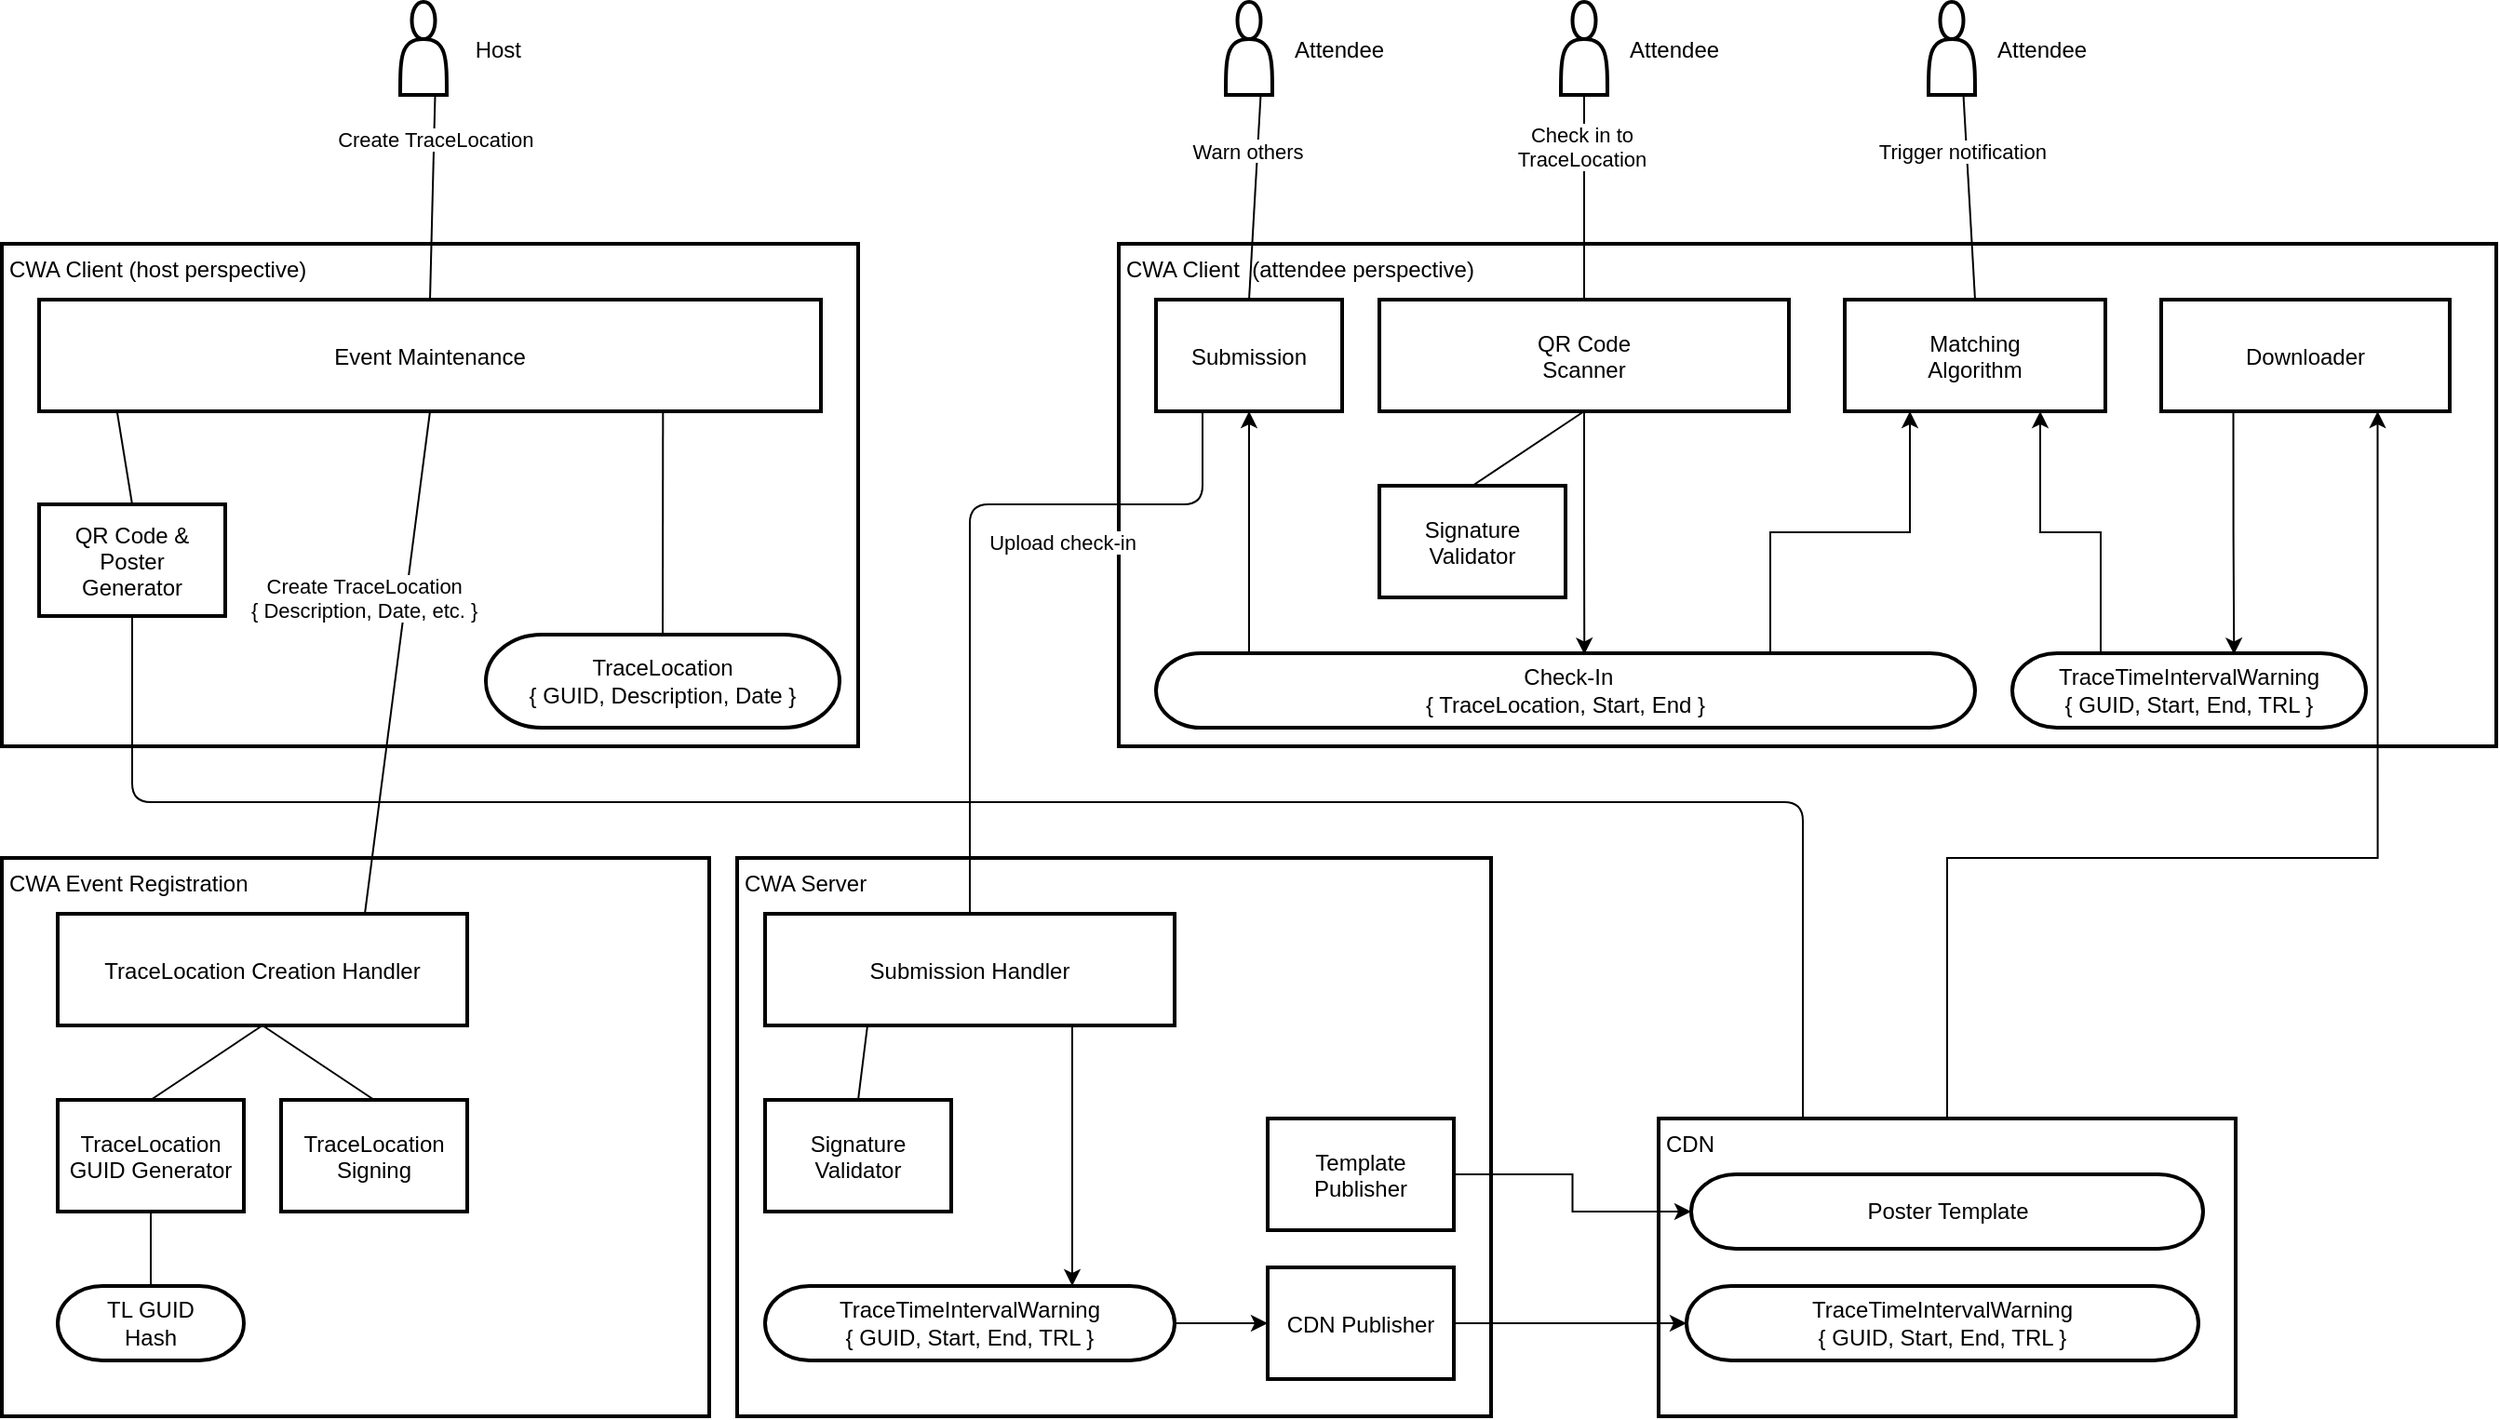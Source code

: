 <mxfile scale="1" border="10" version="14.2.4" type="embed">
    <diagram id="y4RHKREWKgkQFSqtG2Zm" name="Page-1">
        <mxGraphModel dx="1286" dy="877" grid="1" gridSize="10" guides="1" tooltips="1" connect="1" arrows="1" fold="1" page="1" pageScale="1" pageWidth="1654" pageHeight="1169" background="#FFFFFF" math="0" shadow="0">
            <root>
                <mxCell id="0"/>
                <mxCell id="1" parent="0"/>
                <mxCell id="80" value="CWA Server&#10;&#10;&#10;&#10;&#10;&#10;" style="shape=agent;offsetSize=8;strokeWidth=2;align=left;verticalAlign=top;spacingLeft=2;" parent="1" vertex="1">
                    <mxGeometry x="435" y="490" width="405" height="300" as="geometry"/>
                </mxCell>
                <mxCell id="2" value="CWA Client (host perspective)" style="shape=agent;offsetSize=8;strokeWidth=2;align=left;spacing=2;verticalAlign=top;spacingTop=0;spacingLeft=2;" parent="1" vertex="1">
                    <mxGeometry x="40" y="160" width="460" height="270" as="geometry"/>
                </mxCell>
                <mxCell id="4" value="    Host" style="shape=actor;horizontalLabelPosition=right;align=left;labelPosition=right;strokeWidth=2;" parent="1" vertex="1">
                    <mxGeometry x="254" y="30" width="25" height="50" as="geometry"/>
                </mxCell>
                <mxCell id="5" value="TraceLocation&lt;br&gt;{ GUID, Description, Date }" style="rounded=1;whiteSpace=wrap;html=1;arcSize=60;strokeWidth=2;" parent="1" vertex="1">
                    <mxGeometry x="300" y="370" width="190" height="50" as="geometry"/>
                </mxCell>
                <mxCell id="6" value="CWA Client  (attendee perspective)" style="shape=agent;offsetSize=8;strokeWidth=2;spacingTop=0;align=left;verticalAlign=top;spacing=2;spacingLeft=2;" parent="1" vertex="1">
                    <mxGeometry x="640" y="160" width="740" height="270" as="geometry"/>
                </mxCell>
                <mxCell id="68" style="edgeStyle=orthogonalEdgeStyle;rounded=0;orthogonalLoop=1;jettySize=auto;html=1;entryX=0.5;entryY=1;entryDx=0;entryDy=0;" parent="1" source="7" target="66" edge="1">
                    <mxGeometry relative="1" as="geometry">
                        <Array as="points">
                            <mxPoint x="710" y="370"/>
                            <mxPoint x="710" y="370"/>
                        </Array>
                    </mxGeometry>
                </mxCell>
                <mxCell id="7" value="&amp;nbsp;Check-In&lt;br&gt;{ TraceLocation, Start, End }" style="rounded=1;whiteSpace=wrap;html=1;arcSize=60;strokeWidth=2;" parent="1" vertex="1">
                    <mxGeometry x="660" y="380" width="440" height="40" as="geometry"/>
                </mxCell>
                <mxCell id="8" value="   Attendee" style="shape=actor;horizontalLabelPosition=right;align=left;labelPosition=right;strokeWidth=2;" parent="1" vertex="1">
                    <mxGeometry x="877.5" y="30" width="25" height="50" as="geometry"/>
                </mxCell>
                <mxCell id="10" value="Create TraceLocation" style="shape=useedge;vertical=true;endArrow=none;useSignPosition=left;useSignDirection=south;entryX=0.75;entryY=1;entryDx=0;entryDy=0;exitX=0.5;exitY=0;exitDx=0;exitDy=0;dx=3;dy=50;" parent="1" source="56" target="4" edge="1">
                    <mxGeometry x="0.572" y="-1" height="160" relative="1" as="geometry">
                        <mxPoint x="320" y="320" as="sourcePoint"/>
                        <mxPoint x="320" y="160" as="targetPoint"/>
                        <mxPoint as="offset"/>
                    </mxGeometry>
                </mxCell>
                <mxCell id="11" value="Check in to &#10;TraceLocation" style="shape=useedge;vertical=true;endArrow=none;useSignPosition=left;useSignDirection=south;entryX=0.5;entryY=1;entryDx=0;entryDy=0;exitX=0.5;exitY=0;exitDx=0;exitDy=0;dx=4;dy=50;" parent="1" source="48" target="8" edge="1">
                    <mxGeometry x="0.501" y="1" height="160" relative="1" as="geometry">
                        <mxPoint x="450" y="320" as="sourcePoint"/>
                        <mxPoint x="450" y="160" as="targetPoint"/>
                        <mxPoint as="offset"/>
                    </mxGeometry>
                </mxCell>
                <mxCell id="13" value="CWA Event Registration" style="shape=agent;offsetSize=8;strokeWidth=2;align=left;verticalAlign=top;spacingLeft=2;" parent="1" vertex="1">
                    <mxGeometry x="40" y="490" width="380" height="300" as="geometry"/>
                </mxCell>
                <mxCell id="78" style="edgeStyle=orthogonalEdgeStyle;rounded=0;orthogonalLoop=1;jettySize=auto;html=1;entryX=0.75;entryY=1;entryDx=0;entryDy=0;" parent="1" source="14" target="52" edge="1">
                    <mxGeometry relative="1" as="geometry">
                        <Array as="points">
                            <mxPoint x="1085" y="490"/>
                            <mxPoint x="1316" y="490"/>
                        </Array>
                    </mxGeometry>
                </mxCell>
                <mxCell id="14" value="CDN" style="shape=agent;offsetSize=8;strokeWidth=2;spacingLeft=2;align=left;verticalAlign=top;" parent="1" vertex="1">
                    <mxGeometry x="930" y="630" width="310" height="160" as="geometry"/>
                </mxCell>
                <mxCell id="15" value="TraceTimeIntervalWarning&lt;br&gt;{ GUID, Start, End, TRL }" style="rounded=1;whiteSpace=wrap;html=1;arcSize=60;strokeWidth=2;" parent="1" vertex="1">
                    <mxGeometry x="945" y="720" width="275" height="40" as="geometry"/>
                </mxCell>
                <mxCell id="90" style="edgeStyle=orthogonalEdgeStyle;rounded=0;orthogonalLoop=1;jettySize=auto;html=1;entryX=0;entryY=0.5;entryDx=0;entryDy=0;" parent="1" source="16" target="40" edge="1">
                    <mxGeometry relative="1" as="geometry"/>
                </mxCell>
                <mxCell id="16" value="TraceTimeIntervalWarning&lt;br&gt;{ GUID, Start, End, TRL }" style="rounded=1;whiteSpace=wrap;html=1;arcSize=60;strokeWidth=2;" parent="1" vertex="1">
                    <mxGeometry x="450" y="720" width="220" height="40" as="geometry"/>
                </mxCell>
                <mxCell id="18" value="TL GUID &lt;br&gt;Hash" style="rounded=1;whiteSpace=wrap;html=1;arcSize=60;strokeWidth=2;" parent="1" vertex="1">
                    <mxGeometry x="70" y="720" width="100" height="40" as="geometry"/>
                </mxCell>
                <mxCell id="22" value="Upload check-in" style="shape=useedge;vertical=true;edgeStyle=elbowEdgeStyle;elbow=vertical;endArrow=none;useSignPosition=up;useSignDirection=east;exitX=0.25;exitY=1;exitDx=0;exitDy=0;" parent="1" source="66" target="38" edge="1">
                    <mxGeometry x="-0.367" y="20" width="70" height="160" relative="1" as="geometry">
                        <mxPoint x="280" y="400" as="sourcePoint"/>
                        <mxPoint x="460" y="410" as="targetPoint"/>
                        <mxPoint as="offset"/>
                        <Array as="points">
                            <mxPoint x="560" y="300"/>
                        </Array>
                    </mxGeometry>
                </mxCell>
                <mxCell id="72" style="edgeStyle=orthogonalEdgeStyle;rounded=0;orthogonalLoop=1;jettySize=auto;html=1;entryX=0.75;entryY=1;entryDx=0;entryDy=0;exitX=0.25;exitY=0;exitDx=0;exitDy=0;" parent="1" source="26" target="45" edge="1">
                    <mxGeometry relative="1" as="geometry"/>
                </mxCell>
                <mxCell id="26" value="TraceTimeIntervalWarning&lt;br&gt;{ GUID, Start, End, TRL }" style="rounded=1;whiteSpace=wrap;html=1;arcSize=60;strokeWidth=2;" parent="1" vertex="1">
                    <mxGeometry x="1120" y="380" width="190" height="40" as="geometry"/>
                </mxCell>
                <mxCell id="28" value="TraceLocation Creation Handler" style="shape=agent;offsetSize=8;strokeWidth=2;align=center;" parent="1" vertex="1">
                    <mxGeometry x="70" y="520" width="220" height="60" as="geometry"/>
                </mxCell>
                <mxCell id="29" value="TraceLocation&#10;GUID Generator" style="shape=agent;offsetSize=8;strokeWidth=2;align=center;" parent="1" vertex="1">
                    <mxGeometry x="70" y="620" width="100" height="60" as="geometry"/>
                </mxCell>
                <mxCell id="31" value="TraceLocation&#10;Signing" style="shape=agent;offsetSize=8;strokeWidth=2;align=center;" parent="1" vertex="1">
                    <mxGeometry x="190" y="620" width="100" height="60" as="geometry"/>
                </mxCell>
                <mxCell id="34" value="" style="shape=useedge;vertical=true;endArrow=none;useSignPosition=left;useSignDirection=south;entryX=0.5;entryY=1;entryDx=0;entryDy=0;exitX=0.5;exitY=0;exitDx=0;exitDy=0;" parent="1" source="29" target="28" edge="1">
                    <mxGeometry height="160" relative="1" as="geometry">
                        <mxPoint x="480" y="640" as="sourcePoint"/>
                        <mxPoint x="480" y="480" as="targetPoint"/>
                    </mxGeometry>
                </mxCell>
                <mxCell id="35" value="" style="shape=useedge;vertical=true;endArrow=none;useSignPosition=left;useSignDirection=south;entryX=0.5;entryY=1;entryDx=0;entryDy=0;exitX=0.5;exitY=0;exitDx=0;exitDy=0;" parent="1" source="31" target="28" edge="1">
                    <mxGeometry height="160" relative="1" as="geometry">
                        <mxPoint x="480" y="640" as="sourcePoint"/>
                        <mxPoint x="480" y="480" as="targetPoint"/>
                    </mxGeometry>
                </mxCell>
                <mxCell id="89" style="edgeStyle=orthogonalEdgeStyle;rounded=0;orthogonalLoop=1;jettySize=auto;html=1;entryX=0.75;entryY=0;entryDx=0;entryDy=0;" parent="1" source="38" target="16" edge="1">
                    <mxGeometry relative="1" as="geometry">
                        <Array as="points">
                            <mxPoint x="615" y="610"/>
                            <mxPoint x="615" y="610"/>
                        </Array>
                    </mxGeometry>
                </mxCell>
                <mxCell id="38" value="Submission Handler" style="shape=agent;offsetSize=8;strokeWidth=2;align=center;" parent="1" vertex="1">
                    <mxGeometry x="450" y="520" width="220" height="60" as="geometry"/>
                </mxCell>
                <mxCell id="79" style="edgeStyle=orthogonalEdgeStyle;rounded=0;orthogonalLoop=1;jettySize=auto;html=1;entryX=0;entryY=0.5;entryDx=0;entryDy=0;" parent="1" source="40" target="15" edge="1">
                    <mxGeometry relative="1" as="geometry"/>
                </mxCell>
                <mxCell id="40" value="CDN Publisher" style="shape=agent;offsetSize=8;strokeWidth=2;align=center;" parent="1" vertex="1">
                    <mxGeometry x="720" y="710" width="100" height="60" as="geometry"/>
                </mxCell>
                <mxCell id="88" style="edgeStyle=orthogonalEdgeStyle;rounded=0;orthogonalLoop=1;jettySize=auto;html=1;exitX=0.75;exitY=0;exitDx=0;exitDy=0;entryX=0.25;entryY=1;entryDx=0;entryDy=0;" parent="1" source="7" target="45" edge="1">
                    <mxGeometry relative="1" as="geometry"/>
                </mxCell>
                <mxCell id="45" value="Matching &#10;Algorithm" style="shape=agent;offsetSize=8;strokeWidth=2;align=center;" parent="1" vertex="1">
                    <mxGeometry x="1030" y="190" width="140" height="60" as="geometry"/>
                </mxCell>
                <mxCell id="87" style="edgeStyle=orthogonalEdgeStyle;rounded=0;orthogonalLoop=1;jettySize=auto;html=1;entryX=0.523;entryY=0.017;entryDx=0;entryDy=0;entryPerimeter=0;" parent="1" source="48" target="7" edge="1">
                    <mxGeometry relative="1" as="geometry"/>
                </mxCell>
                <mxCell id="48" value="QR Code &#10;Scanner" style="shape=agent;offsetSize=8;strokeWidth=2;" parent="1" vertex="1">
                    <mxGeometry x="780" y="190" width="220" height="60" as="geometry"/>
                </mxCell>
                <mxCell id="50" value="" style="shape=useedge;vertical=true;endArrow=none;useSignPosition=left;useSignDirection=south;entryX=0.5;entryY=1;entryDx=0;entryDy=0;exitX=0.5;exitY=0;exitDx=0;exitDy=0;" parent="1" source="60" target="48" edge="1">
                    <mxGeometry height="160" relative="1" as="geometry">
                        <mxPoint x="870" y="540" as="sourcePoint"/>
                        <mxPoint x="870" y="380" as="targetPoint"/>
                    </mxGeometry>
                </mxCell>
                <mxCell id="73" style="edgeStyle=orthogonalEdgeStyle;rounded=0;orthogonalLoop=1;jettySize=auto;html=1;entryX=0.627;entryY=0.017;entryDx=0;entryDy=0;entryPerimeter=0;exitX=0.25;exitY=1;exitDx=0;exitDy=0;" parent="1" source="52" target="26" edge="1">
                    <mxGeometry relative="1" as="geometry"/>
                </mxCell>
                <mxCell id="52" value="Downloader" style="shape=agent;offsetSize=8;strokeWidth=2;align=center;" parent="1" vertex="1">
                    <mxGeometry x="1200" y="190" width="155" height="60" as="geometry"/>
                </mxCell>
                <mxCell id="56" value="Event Maintenance" style="shape=agent;offsetSize=8;strokeWidth=2;align=center;" parent="1" vertex="1">
                    <mxGeometry x="60" y="190" width="420" height="60" as="geometry"/>
                </mxCell>
                <mxCell id="58" value="" style="shape=updateedge;endArrow=none;vertical=true;exitX=0.798;exitY=0.994;exitDx=0;exitDy=0;entryX=0.5;entryY=0;entryDx=0;entryDy=0;exitPerimeter=0;" parent="1" source="56" target="5" edge="1">
                    <mxGeometry width="30" height="80" relative="1" as="geometry">
                        <mxPoint x="315" y="430" as="sourcePoint"/>
                        <mxPoint x="315" y="510" as="targetPoint"/>
                    </mxGeometry>
                </mxCell>
                <mxCell id="59" value="" style="shape=updateedge;endArrow=none;vertical=true;exitX=0.5;exitY=1;exitDx=0;exitDy=0;entryX=0.5;entryY=0;entryDx=0;entryDy=0;" parent="1" source="29" target="18" edge="1">
                    <mxGeometry width="30" height="80" relative="1" as="geometry">
                        <mxPoint x="225" y="730" as="sourcePoint"/>
                        <mxPoint x="225" y="810" as="targetPoint"/>
                    </mxGeometry>
                </mxCell>
                <mxCell id="60" value="Signature&#10;Validator" style="shape=agent;offsetSize=8;strokeWidth=2;" parent="1" vertex="1">
                    <mxGeometry x="780" y="290" width="100" height="60" as="geometry"/>
                </mxCell>
                <mxCell id="66" value="Submission" style="shape=agent;offsetSize=8;strokeWidth=2;" parent="1" vertex="1">
                    <mxGeometry x="660" y="190" width="100" height="60" as="geometry"/>
                </mxCell>
                <mxCell id="84" value="Signature&#10;Validator" style="shape=agent;offsetSize=8;strokeWidth=2;" parent="1" vertex="1">
                    <mxGeometry x="450" y="620" width="100" height="60" as="geometry"/>
                </mxCell>
                <mxCell id="85" value="" style="shape=useedge;vertical=true;endArrow=none;useSignPosition=left;useSignDirection=south;exitX=0.5;exitY=0;exitDx=0;exitDy=0;entryX=0.25;entryY=1;entryDx=0;entryDy=0;" parent="1" source="84" target="38" edge="1">
                    <mxGeometry height="160" relative="1" as="geometry">
                        <mxPoint x="800" y="620" as="sourcePoint"/>
                        <mxPoint x="800" y="460" as="targetPoint"/>
                    </mxGeometry>
                </mxCell>
                <mxCell id="91" value="QR Code &amp;&#10;Poster&#10;Generator" style="shape=agent;offsetSize=8;strokeWidth=2;" parent="1" vertex="1">
                    <mxGeometry x="60" y="300" width="100" height="60" as="geometry"/>
                </mxCell>
                <mxCell id="92" value="Create TraceLocation&#10;{ Description, Date, etc. }" style="shape=useedge;vertical=true;endArrow=none;useSignPosition=left;useSignDirection=south;entryX=0.5;entryY=1;entryDx=0;entryDy=0;exitX=0.75;exitY=0;exitDx=0;exitDy=0;" parent="1" source="28" target="56" edge="1">
                    <mxGeometry x="0.238" y="22" height="160" relative="1" as="geometry">
                        <mxPoint x="235" y="520" as="sourcePoint"/>
                        <mxPoint x="270" y="250" as="targetPoint"/>
                        <mxPoint as="offset"/>
                    </mxGeometry>
                </mxCell>
                <mxCell id="93" value="" style="shape=useedge;vertical=true;endArrow=none;useSignPosition=left;useSignDirection=south;entryX=0.1;entryY=1.014;entryDx=0;entryDy=0;entryPerimeter=0;exitX=0.5;exitY=0;exitDx=0;exitDy=0;" parent="1" source="91" target="56" edge="1">
                    <mxGeometry height="160" relative="1" as="geometry">
                        <mxPoint x="470" y="540" as="sourcePoint"/>
                        <mxPoint x="470" y="380" as="targetPoint"/>
                    </mxGeometry>
                </mxCell>
                <mxCell id="94" value="" style="shape=useedge;vertical=true;edgeStyle=elbowEdgeStyle;elbow=vertical;endArrow=none;useSignPosition=up;useSignDirection=east;exitX=0.5;exitY=1;exitDx=0;exitDy=0;entryX=0.25;entryY=0;entryDx=0;entryDy=0;dx=350;dy=80;" parent="1" source="91" target="14" edge="1">
                    <mxGeometry width="70" height="160" relative="1" as="geometry">
                        <mxPoint x="320" y="665" as="sourcePoint"/>
                        <mxPoint x="390" y="505" as="targetPoint"/>
                        <Array as="points">
                            <mxPoint x="480" y="460"/>
                        </Array>
                    </mxGeometry>
                </mxCell>
                <mxCell id="95" value="Poster Template" style="rounded=1;whiteSpace=wrap;html=1;arcSize=60;strokeWidth=2;" parent="1" vertex="1">
                    <mxGeometry x="947.5" y="660" width="275" height="40" as="geometry"/>
                </mxCell>
                <mxCell id="97" style="edgeStyle=orthogonalEdgeStyle;rounded=0;orthogonalLoop=1;jettySize=auto;html=1;entryX=0;entryY=0.5;entryDx=0;entryDy=0;" parent="1" source="96" target="95" edge="1">
                    <mxGeometry relative="1" as="geometry"/>
                </mxCell>
                <mxCell id="96" value="Template&#10;Publisher" style="shape=agent;offsetSize=8;strokeWidth=2;align=center;" parent="1" vertex="1">
                    <mxGeometry x="720" y="630" width="100" height="60" as="geometry"/>
                </mxCell>
                <mxCell id="98" value="   Attendee" style="shape=actor;horizontalLabelPosition=right;align=left;labelPosition=right;strokeWidth=2;" vertex="1" parent="1">
                    <mxGeometry x="697.5" y="30" width="25" height="50" as="geometry"/>
                </mxCell>
                <mxCell id="100" value="Warn others" style="shape=useedge;vertical=true;endArrow=none;useSignPosition=left;useSignDirection=south;entryX=0.75;entryY=1;entryDx=0;entryDy=0;exitX=0.5;exitY=0;exitDx=0;exitDy=0;dx=0;dy=50;" edge="1" parent="1" source="66" target="98">
                    <mxGeometry x="0.45" y="5" height="160" relative="1" as="geometry">
                        <mxPoint x="1010" y="470" as="sourcePoint"/>
                        <mxPoint x="1010" y="310" as="targetPoint"/>
                        <mxPoint as="offset"/>
                    </mxGeometry>
                </mxCell>
                <mxCell id="101" value="   Attendee" style="shape=actor;horizontalLabelPosition=right;align=left;labelPosition=right;strokeWidth=2;" vertex="1" parent="1">
                    <mxGeometry x="1075" y="30" width="25" height="50" as="geometry"/>
                </mxCell>
                <mxCell id="102" value="Trigger notification" style="shape=useedge;vertical=true;endArrow=none;useSignPosition=left;useSignDirection=south;entryX=0.5;entryY=0;entryDx=0;entryDy=0;exitX=0.75;exitY=1;exitDx=0;exitDy=0;" edge="1" parent="1" source="101" target="45">
                    <mxGeometry x="-0.456" y="-2" height="160" relative="1" as="geometry">
                        <mxPoint x="1300" y="260" as="sourcePoint"/>
                        <mxPoint x="1300" y="100" as="targetPoint"/>
                        <mxPoint as="offset"/>
                    </mxGeometry>
                </mxCell>
            </root>
        </mxGraphModel>
    </diagram>
</mxfile>